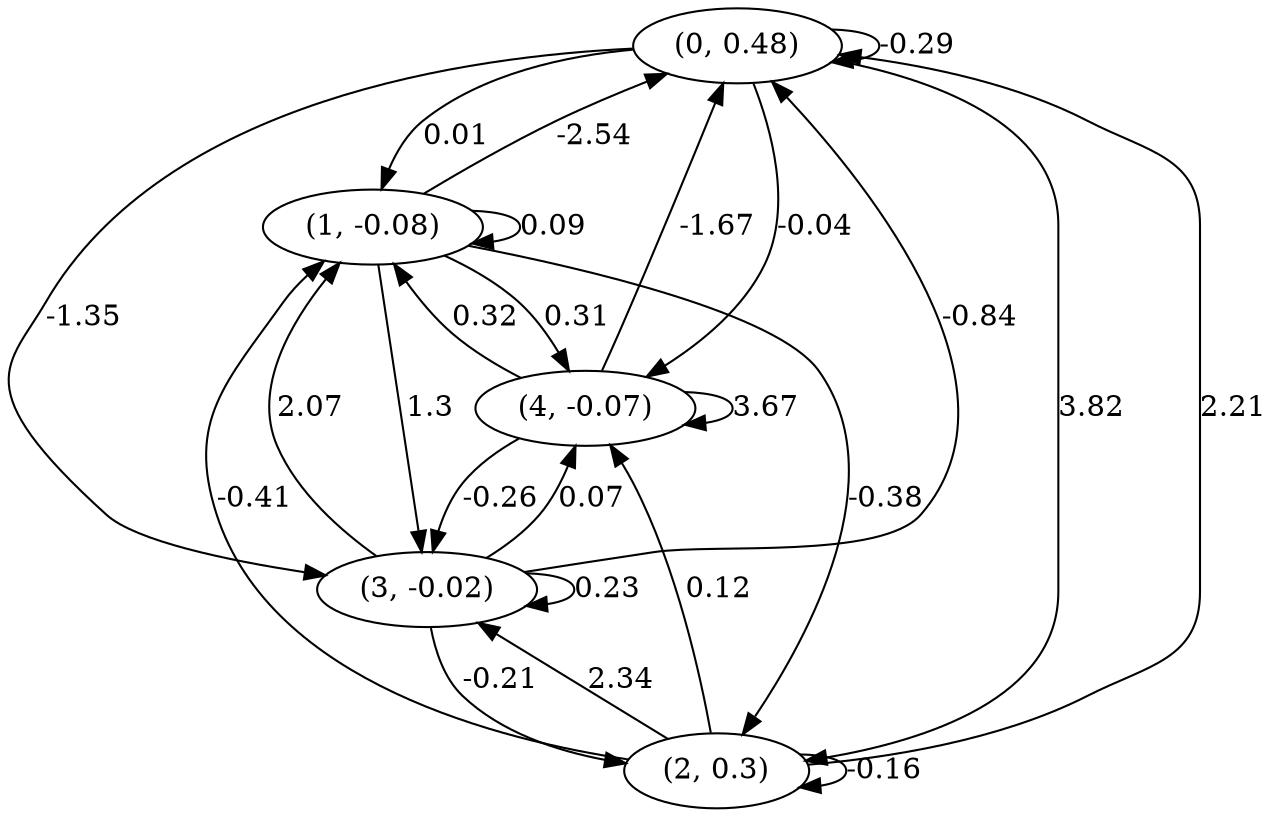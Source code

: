 digraph {
    0 [ label = "(0, 0.48)" ]
    1 [ label = "(1, -0.08)" ]
    2 [ label = "(2, 0.3)" ]
    3 [ label = "(3, -0.02)" ]
    4 [ label = "(4, -0.07)" ]
    0 -> 0 [ label = "-0.29" ]
    1 -> 1 [ label = "0.09" ]
    2 -> 2 [ label = "-0.16" ]
    3 -> 3 [ label = "0.23" ]
    4 -> 4 [ label = "3.67" ]
    1 -> 0 [ label = "-2.54" ]
    2 -> 0 [ label = "2.21" ]
    3 -> 0 [ label = "-0.84" ]
    4 -> 0 [ label = "-1.67" ]
    0 -> 1 [ label = "0.01" ]
    2 -> 1 [ label = "-0.41" ]
    3 -> 1 [ label = "2.07" ]
    4 -> 1 [ label = "0.32" ]
    0 -> 2 [ label = "3.82" ]
    1 -> 2 [ label = "-0.38" ]
    3 -> 2 [ label = "-0.21" ]
    0 -> 3 [ label = "-1.35" ]
    1 -> 3 [ label = "1.3" ]
    2 -> 3 [ label = "2.34" ]
    4 -> 3 [ label = "-0.26" ]
    0 -> 4 [ label = "-0.04" ]
    1 -> 4 [ label = "0.31" ]
    2 -> 4 [ label = "0.12" ]
    3 -> 4 [ label = "0.07" ]
}

